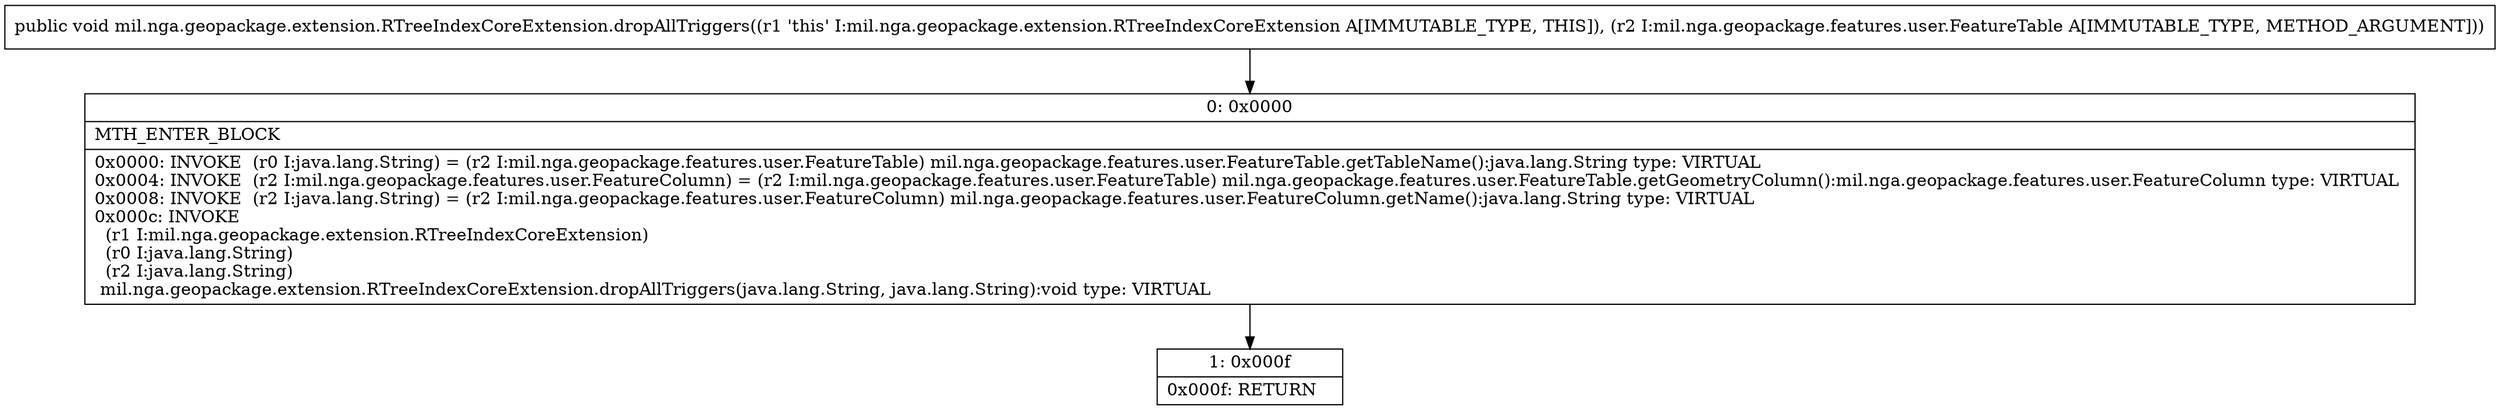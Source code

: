 digraph "CFG formil.nga.geopackage.extension.RTreeIndexCoreExtension.dropAllTriggers(Lmil\/nga\/geopackage\/features\/user\/FeatureTable;)V" {
Node_0 [shape=record,label="{0\:\ 0x0000|MTH_ENTER_BLOCK\l|0x0000: INVOKE  (r0 I:java.lang.String) = (r2 I:mil.nga.geopackage.features.user.FeatureTable) mil.nga.geopackage.features.user.FeatureTable.getTableName():java.lang.String type: VIRTUAL \l0x0004: INVOKE  (r2 I:mil.nga.geopackage.features.user.FeatureColumn) = (r2 I:mil.nga.geopackage.features.user.FeatureTable) mil.nga.geopackage.features.user.FeatureTable.getGeometryColumn():mil.nga.geopackage.features.user.FeatureColumn type: VIRTUAL \l0x0008: INVOKE  (r2 I:java.lang.String) = (r2 I:mil.nga.geopackage.features.user.FeatureColumn) mil.nga.geopackage.features.user.FeatureColumn.getName():java.lang.String type: VIRTUAL \l0x000c: INVOKE  \l  (r1 I:mil.nga.geopackage.extension.RTreeIndexCoreExtension)\l  (r0 I:java.lang.String)\l  (r2 I:java.lang.String)\l mil.nga.geopackage.extension.RTreeIndexCoreExtension.dropAllTriggers(java.lang.String, java.lang.String):void type: VIRTUAL \l}"];
Node_1 [shape=record,label="{1\:\ 0x000f|0x000f: RETURN   \l}"];
MethodNode[shape=record,label="{public void mil.nga.geopackage.extension.RTreeIndexCoreExtension.dropAllTriggers((r1 'this' I:mil.nga.geopackage.extension.RTreeIndexCoreExtension A[IMMUTABLE_TYPE, THIS]), (r2 I:mil.nga.geopackage.features.user.FeatureTable A[IMMUTABLE_TYPE, METHOD_ARGUMENT])) }"];
MethodNode -> Node_0;
Node_0 -> Node_1;
}

